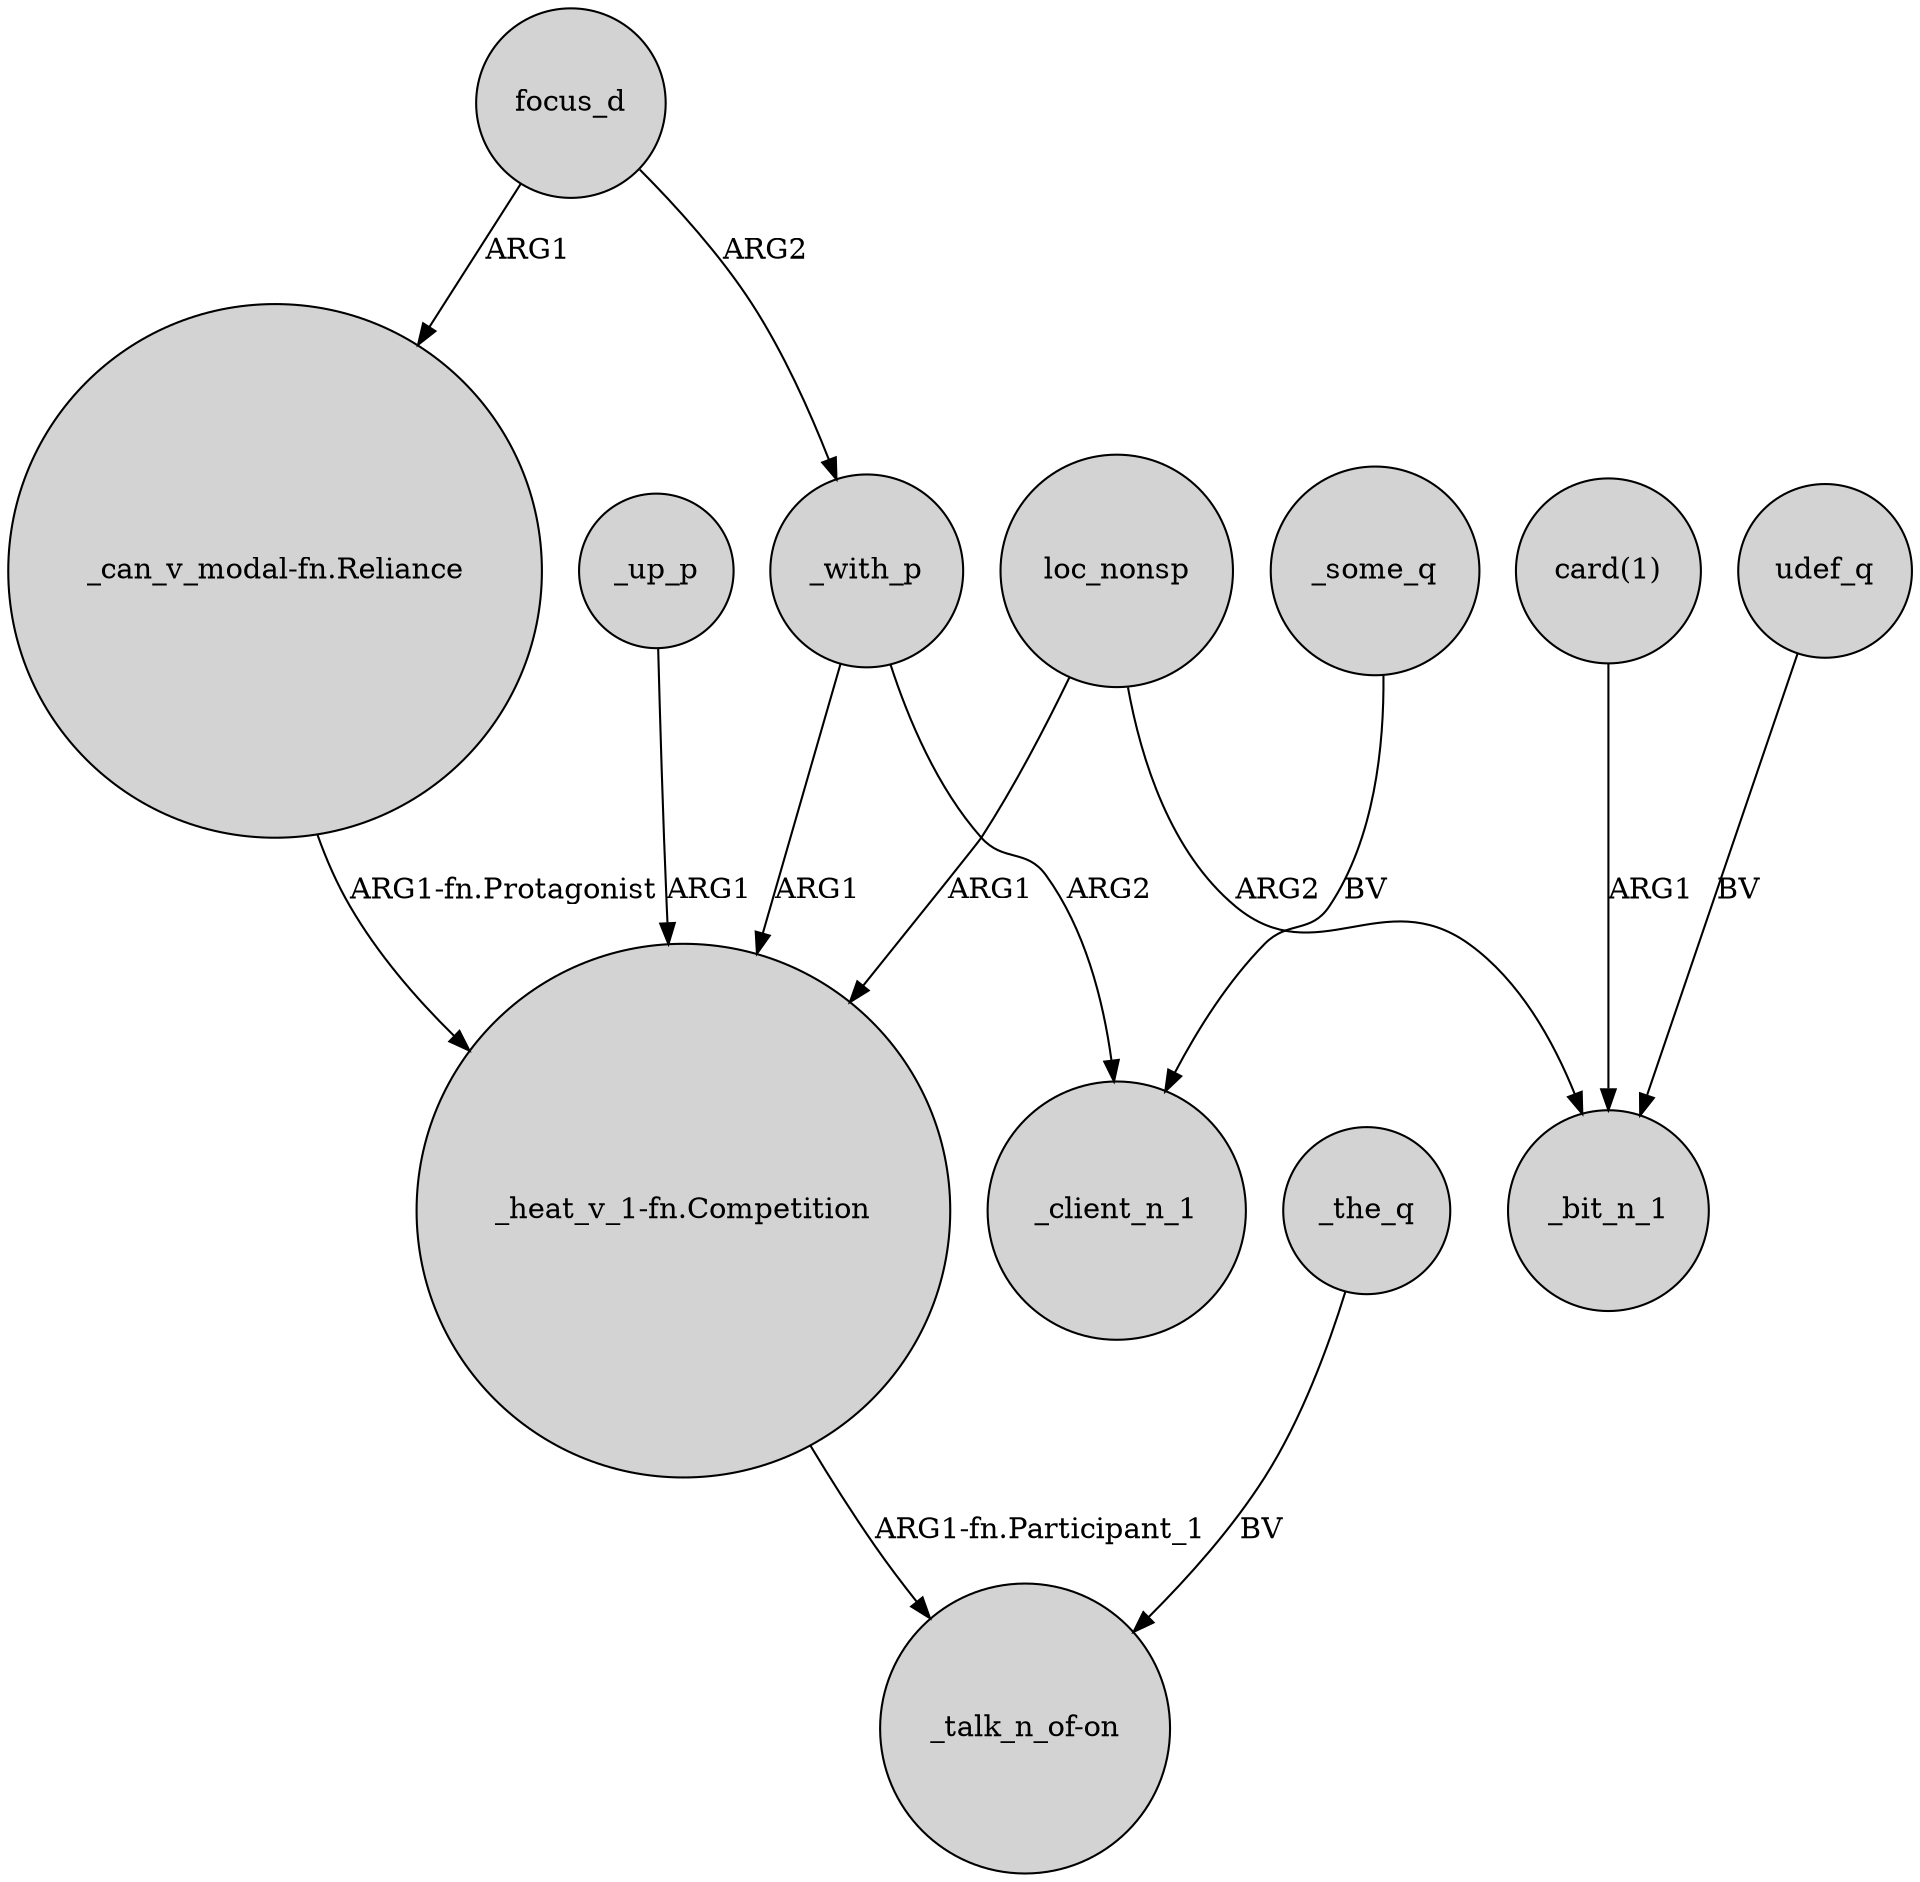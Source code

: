 digraph {
	node [shape=circle style=filled]
	loc_nonsp -> "_heat_v_1-fn.Competition" [label=ARG1]
	focus_d -> "_can_v_modal-fn.Reliance" [label=ARG1]
	_the_q -> "_talk_n_of-on" [label=BV]
	_up_p -> "_heat_v_1-fn.Competition" [label=ARG1]
	_with_p -> _client_n_1 [label=ARG2]
	focus_d -> _with_p [label=ARG2]
	"_heat_v_1-fn.Competition" -> "_talk_n_of-on" [label="ARG1-fn.Participant_1"]
	"card(1)" -> _bit_n_1 [label=ARG1]
	udef_q -> _bit_n_1 [label=BV]
	_some_q -> _client_n_1 [label=BV]
	"_can_v_modal-fn.Reliance" -> "_heat_v_1-fn.Competition" [label="ARG1-fn.Protagonist"]
	_with_p -> "_heat_v_1-fn.Competition" [label=ARG1]
	loc_nonsp -> _bit_n_1 [label=ARG2]
}
